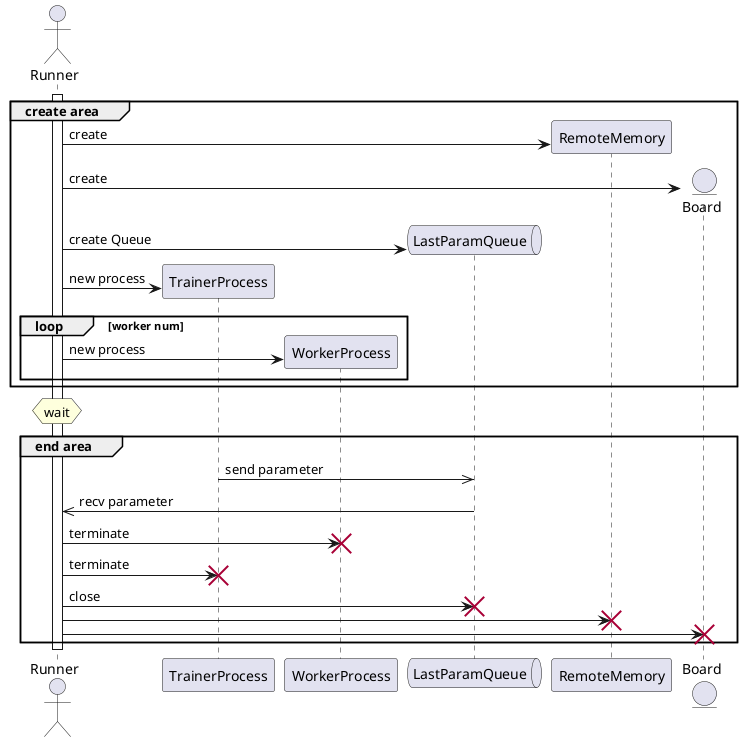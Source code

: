 @startuml
actor Runner
participant TrainerProcess
participant WorkerProcess
queue LastParamQueue
participant RemoteMemory
entity Board



activate Runner

group create area
    Runner -> RemoteMemory ** : create
    Runner -> Board ** : create
    Runner -> LastParamQueue ** : create Queue

    Runner -> TrainerProcess ** : new process
    loop worker num
        Runner -> WorkerProcess ** : new process
    end
end


hnote over Runner : wait


group end area

    TrainerProcess ->> LastParamQueue: send parameter
    LastParamQueue ->> Runner: recv parameter

    Runner -> WorkerProcess !! : terminate
    Runner -> TrainerProcess !! : terminate
    Runner -> LastParamQueue !! : close
    Runner -> RemoteMemory !!
    Runner -> Board !!

end

deactivate Runner

@enduml
